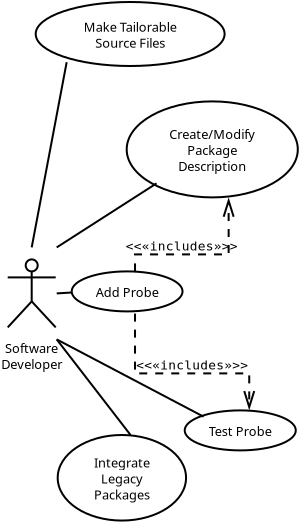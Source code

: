<?xml version="1.0"?>
<diagram xmlns:dia="http://www.lysator.liu.se/~alla/dia/">
  <diagramdata>
    <attribute name="background">
      <color val="#ffffff"/>
    </attribute>
    <attribute name="paper">
      <composite type="paper">
        <attribute name="name">
          <string>#Letter#</string>
        </attribute>
        <attribute name="tmargin">
          <real val="2.54"/>
        </attribute>
        <attribute name="bmargin">
          <real val="2.54"/>
        </attribute>
        <attribute name="lmargin">
          <real val="2.54"/>
        </attribute>
        <attribute name="rmargin">
          <real val="2.54"/>
        </attribute>
        <attribute name="is_portrait">
          <boolean val="true"/>
        </attribute>
        <attribute name="scaling">
          <real val="1"/>
        </attribute>
        <attribute name="fitto">
          <boolean val="false"/>
        </attribute>
      </composite>
    </attribute>
  </diagramdata>
  <layer name="Background" visible="true">
    <object type="UML - Actor" version="0" id="O0">
      <attribute name="obj_pos">
        <point val="1.85,14.85"/>
      </attribute>
      <attribute name="obj_bb">
        <rectangle val="-0.044,12.55;3.744,18.91"/>
      </attribute>
      <attribute name="elem_corner">
        <point val="0.6,12.55"/>
      </attribute>
      <attribute name="elem_width">
        <real val="2.5"/>
      </attribute>
      <attribute name="elem_height">
        <real val="4.6"/>
      </attribute>
      <attribute name="text">
        <composite type="text">
          <attribute name="string">
            <string>#Software
Developer#</string>
          </attribute>
          <attribute name="font">
            <font name="Helvetica"/>
          </attribute>
          <attribute name="height">
            <real val="0.8"/>
          </attribute>
          <attribute name="pos">
            <point val="1.85,17.95"/>
          </attribute>
          <attribute name="color">
            <color val="#000000"/>
          </attribute>
          <attribute name="alignment">
            <enum val="1"/>
          </attribute>
        </composite>
      </attribute>
    </object>
    <object type="UML - Usecase" version="0" id="O1">
      <attribute name="obj_pos">
        <point val="6.6,5.25"/>
      </attribute>
      <attribute name="obj_bb">
        <rectangle val="6.6,5.25;16.793,10.05"/>
      </attribute>
      <attribute name="elem_corner">
        <point val="6.6,5.25"/>
      </attribute>
      <attribute name="elem_width">
        <real val="10.193"/>
      </attribute>
      <attribute name="elem_height">
        <real val="4.8"/>
      </attribute>
      <attribute name="text">
        <composite type="text">
          <attribute name="string">
            <string>#Create/Modify
Package
Description#</string>
          </attribute>
          <attribute name="font">
            <font name="Helvetica"/>
          </attribute>
          <attribute name="height">
            <real val="0.8"/>
          </attribute>
          <attribute name="pos">
            <point val="11.697,7.09"/>
          </attribute>
          <attribute name="color">
            <color val="#000000"/>
          </attribute>
          <attribute name="alignment">
            <enum val="1"/>
          </attribute>
        </composite>
      </attribute>
      <attribute name="textout">
        <boolean val="false"/>
      </attribute>
      <attribute name="collaboration">
        <boolean val="false"/>
      </attribute>
    </object>
    <object type="UML - Usecase" version="0" id="O2">
      <attribute name="obj_pos">
        <point val="3.85,13.75"/>
      </attribute>
      <attribute name="obj_bb">
        <rectangle val="3.85,13.75;10.183,15.861"/>
      </attribute>
      <attribute name="elem_corner">
        <point val="3.85,13.75"/>
      </attribute>
      <attribute name="elem_width">
        <real val="6.333"/>
      </attribute>
      <attribute name="elem_height">
        <real val="2.111"/>
      </attribute>
      <attribute name="text">
        <composite type="text">
          <attribute name="string">
            <string>#Add Probe#</string>
          </attribute>
          <attribute name="font">
            <font name="Helvetica"/>
          </attribute>
          <attribute name="height">
            <real val="0.8"/>
          </attribute>
          <attribute name="pos">
            <point val="7.016,15.046"/>
          </attribute>
          <attribute name="color">
            <color val="#000000"/>
          </attribute>
          <attribute name="alignment">
            <enum val="1"/>
          </attribute>
        </composite>
      </attribute>
      <attribute name="textout">
        <boolean val="false"/>
      </attribute>
      <attribute name="collaboration">
        <boolean val="false"/>
      </attribute>
    </object>
    <object type="UML - Usecase" version="0" id="O3">
      <attribute name="obj_pos">
        <point val="9.5,20.7"/>
      </attribute>
      <attribute name="obj_bb">
        <rectangle val="9.5,20.7;15.954,22.851"/>
      </attribute>
      <attribute name="elem_corner">
        <point val="9.5,20.7"/>
      </attribute>
      <attribute name="elem_width">
        <real val="6.454"/>
      </attribute>
      <attribute name="elem_height">
        <real val="2.151"/>
      </attribute>
      <attribute name="text">
        <composite type="text">
          <attribute name="string">
            <string>#Test Probe#</string>
          </attribute>
          <attribute name="font">
            <font name="Helvetica"/>
          </attribute>
          <attribute name="height">
            <real val="0.8"/>
          </attribute>
          <attribute name="pos">
            <point val="12.727,22.016"/>
          </attribute>
          <attribute name="color">
            <color val="#000000"/>
          </attribute>
          <attribute name="alignment">
            <enum val="1"/>
          </attribute>
        </composite>
      </attribute>
      <attribute name="textout">
        <boolean val="false"/>
      </attribute>
      <attribute name="collaboration">
        <boolean val="false"/>
      </attribute>
    </object>
    <object type="Standard - Line" version="0" id="O4">
      <attribute name="obj_pos">
        <point val="3.1,12.55"/>
      </attribute>
      <attribute name="obj_bb">
        <rectangle val="3.05,9.297;8.143,12.6"/>
      </attribute>
      <attribute name="conn_endpoints">
        <point val="3.1,12.55"/>
        <point val="8.093,9.347"/>
      </attribute>
      <attribute name="numcp">
        <int val="1"/>
      </attribute>
      <connections>
        <connection handle="0" to="O0" connection="2"/>
        <connection handle="1" to="O1" connection="5"/>
      </connections>
    </object>
    <object type="Standard - Line" version="0" id="O5">
      <attribute name="obj_pos">
        <point val="3.1,14.85"/>
      </attribute>
      <attribute name="obj_bb">
        <rectangle val="3.05,14.755;3.9,14.9"/>
      </attribute>
      <attribute name="conn_endpoints">
        <point val="3.1,14.85"/>
        <point val="3.85,14.806"/>
      </attribute>
      <attribute name="numcp">
        <int val="1"/>
      </attribute>
      <connections>
        <connection handle="0" to="O0" connection="4"/>
        <connection handle="1" to="O2" connection="3"/>
      </connections>
    </object>
    <object type="Standard - Line" version="0" id="O6">
      <attribute name="obj_pos">
        <point val="3.1,17.15"/>
      </attribute>
      <attribute name="obj_bb">
        <rectangle val="3.05,17.1;10.495,21.065"/>
      </attribute>
      <attribute name="conn_endpoints">
        <point val="3.1,17.15"/>
        <point val="10.445,21.015"/>
      </attribute>
      <attribute name="numcp">
        <int val="1"/>
      </attribute>
      <connections>
        <connection handle="0" to="O0" connection="7"/>
        <connection handle="1" to="O3" connection="0"/>
      </connections>
    </object>
    <object type="UML - Dependency" version="0" id="O7">
      <attribute name="obj_pos">
        <point val="7.016,13.75"/>
      </attribute>
      <attribute name="obj_bb">
        <rectangle val="6.166,9.2;12.546,14.6"/>
      </attribute>
      <attribute name="orth_points">
        <point val="7.016,13.75"/>
        <point val="7.016,12.9"/>
        <point val="11.697,12.9"/>
        <point val="11.697,10.05"/>
      </attribute>
      <attribute name="orth_orient">
        <enum val="1"/>
        <enum val="0"/>
        <enum val="1"/>
      </attribute>
      <attribute name="draw_arrow">
        <boolean val="true"/>
      </attribute>
      <attribute name="name">
        <string/>
      </attribute>
      <attribute name="stereotype">
        <string>#&#171;includes&#187;#</string>
      </attribute>
      <connections>
        <connection handle="0" to="O2" connection="1"/>
        <connection handle="1" to="O1" connection="6"/>
      </connections>
    </object>
    <object type="UML - Dependency" version="0" id="O8">
      <attribute name="obj_pos">
        <point val="7.016,15.861"/>
      </attribute>
      <attribute name="obj_bb">
        <rectangle val="6.166,15.011;13.577,21.55"/>
      </attribute>
      <attribute name="orth_points">
        <point val="7.016,15.861"/>
        <point val="7.016,18.85"/>
        <point val="12.727,18.85"/>
        <point val="12.727,20.7"/>
      </attribute>
      <attribute name="orth_orient">
        <enum val="1"/>
        <enum val="0"/>
        <enum val="1"/>
      </attribute>
      <attribute name="draw_arrow">
        <boolean val="true"/>
      </attribute>
      <attribute name="name">
        <string/>
      </attribute>
      <attribute name="stereotype">
        <string>#&#171;includes&#187;#</string>
      </attribute>
      <connections>
        <connection handle="0" to="O2" connection="6"/>
        <connection handle="1" to="O3" connection="1"/>
      </connections>
    </object>
    <object type="UML - Usecase" version="0" id="O9">
      <attribute name="obj_pos">
        <point val="2.05,0.28"/>
      </attribute>
      <attribute name="obj_bb">
        <rectangle val="2.05,0.28;12.625,3.805"/>
      </attribute>
      <attribute name="elem_corner">
        <point val="2.05,0.28"/>
      </attribute>
      <attribute name="elem_width">
        <real val="10.575"/>
      </attribute>
      <attribute name="elem_height">
        <real val="3.525"/>
      </attribute>
      <attribute name="text">
        <composite type="text">
          <attribute name="string">
            <string>#Make Tailorable
Source Files#</string>
          </attribute>
          <attribute name="font">
            <font name="Helvetica"/>
          </attribute>
          <attribute name="height">
            <real val="0.8"/>
          </attribute>
          <attribute name="pos">
            <point val="7.338,1.883"/>
          </attribute>
          <attribute name="color">
            <color val="#000000"/>
          </attribute>
          <attribute name="alignment">
            <enum val="1"/>
          </attribute>
        </composite>
      </attribute>
      <attribute name="textout">
        <boolean val="false"/>
      </attribute>
      <attribute name="collaboration">
        <boolean val="false"/>
      </attribute>
    </object>
    <object type="Standard - Line" version="0" id="O10">
      <attribute name="obj_pos">
        <point val="1.85,12.55"/>
      </attribute>
      <attribute name="obj_bb">
        <rectangle val="1.8,3.239;3.649,12.6"/>
      </attribute>
      <attribute name="conn_endpoints">
        <point val="1.85,12.55"/>
        <point val="3.599,3.289"/>
      </attribute>
      <attribute name="numcp">
        <int val="1"/>
      </attribute>
      <connections>
        <connection handle="0" to="O0" connection="1"/>
        <connection handle="1" to="O9" connection="5"/>
      </connections>
    </object>
    <object type="UML - Usecase" version="0" id="O11">
      <attribute name="obj_pos">
        <point val="3.15,21.93"/>
      </attribute>
      <attribute name="obj_bb">
        <rectangle val="3.15,21.93;10.434,26.73"/>
      </attribute>
      <attribute name="elem_corner">
        <point val="3.15,21.93"/>
      </attribute>
      <attribute name="elem_width">
        <real val="7.284"/>
      </attribute>
      <attribute name="elem_height">
        <real val="4.8"/>
      </attribute>
      <attribute name="text">
        <composite type="text">
          <attribute name="string">
            <string>#Integrate
Legacy
Packages#</string>
          </attribute>
          <attribute name="font">
            <font name="Helvetica"/>
          </attribute>
          <attribute name="height">
            <real val="0.8"/>
          </attribute>
          <attribute name="pos">
            <point val="6.792,23.77"/>
          </attribute>
          <attribute name="color">
            <color val="#000000"/>
          </attribute>
          <attribute name="alignment">
            <enum val="1"/>
          </attribute>
        </composite>
      </attribute>
      <attribute name="textout">
        <boolean val="false"/>
      </attribute>
      <attribute name="collaboration">
        <boolean val="false"/>
      </attribute>
    </object>
    <object type="Standard - Line" version="0" id="O12">
      <attribute name="obj_pos">
        <point val="3.1,17.15"/>
      </attribute>
      <attribute name="obj_bb">
        <rectangle val="3.05,17.1;6.842,21.98"/>
      </attribute>
      <attribute name="conn_endpoints">
        <point val="3.1,17.15"/>
        <point val="6.792,21.93"/>
      </attribute>
      <attribute name="numcp">
        <int val="1"/>
      </attribute>
      <connections>
        <connection handle="0" to="O0" connection="7"/>
        <connection handle="1" to="O11" connection="1"/>
      </connections>
    </object>
  </layer>
</diagram>
